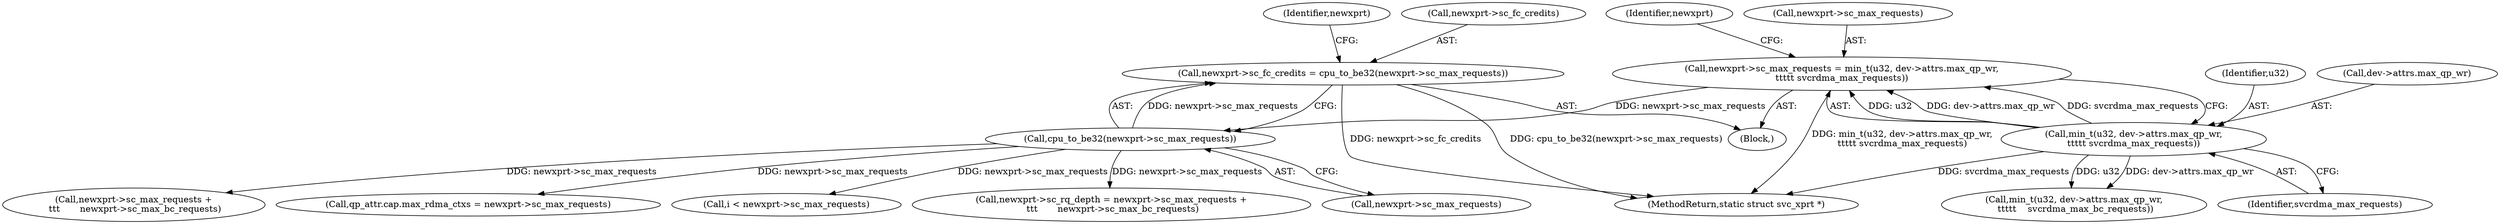 digraph "0_linux_c70422f760c120480fee4de6c38804c72aa26bc1_44@pointer" {
"1000244" [label="(Call,newxprt->sc_fc_credits = cpu_to_be32(newxprt->sc_max_requests))"];
"1000248" [label="(Call,cpu_to_be32(newxprt->sc_max_requests))"];
"1000232" [label="(Call,newxprt->sc_max_requests = min_t(u32, dev->attrs.max_qp_wr,\n\t\t\t\t\t svcrdma_max_requests))"];
"1000236" [label="(Call,min_t(u32, dev->attrs.max_qp_wr,\n\t\t\t\t\t svcrdma_max_requests))"];
"1000268" [label="(Call,newxprt->sc_max_requests +\n \t\t\t       newxprt->sc_max_bc_requests)"];
"1000817" [label="(MethodReturn,static struct svc_xprt *)"];
"1000237" [label="(Identifier,u32)"];
"1000244" [label="(Call,newxprt->sc_fc_credits = cpu_to_be32(newxprt->sc_max_requests))"];
"1000405" [label="(Call,qp_attr.cap.max_rdma_ctxs = newxprt->sc_max_requests)"];
"1000608" [label="(Call,i < newxprt->sc_max_requests)"];
"1000238" [label="(Call,dev->attrs.max_qp_wr)"];
"1000232" [label="(Call,newxprt->sc_max_requests = min_t(u32, dev->attrs.max_qp_wr,\n\t\t\t\t\t svcrdma_max_requests))"];
"1000264" [label="(Call,newxprt->sc_rq_depth = newxprt->sc_max_requests +\n \t\t\t       newxprt->sc_max_bc_requests)"];
"1000246" [label="(Identifier,newxprt)"];
"1000113" [label="(Block,)"];
"1000236" [label="(Call,min_t(u32, dev->attrs.max_qp_wr,\n\t\t\t\t\t svcrdma_max_requests))"];
"1000248" [label="(Call,cpu_to_be32(newxprt->sc_max_requests))"];
"1000233" [label="(Call,newxprt->sc_max_requests)"];
"1000254" [label="(Identifier,newxprt)"];
"1000243" [label="(Identifier,svcrdma_max_requests)"];
"1000249" [label="(Call,newxprt->sc_max_requests)"];
"1000256" [label="(Call,min_t(u32, dev->attrs.max_qp_wr,\n \t\t\t\t\t    svcrdma_max_bc_requests))"];
"1000245" [label="(Call,newxprt->sc_fc_credits)"];
"1000244" -> "1000113"  [label="AST: "];
"1000244" -> "1000248"  [label="CFG: "];
"1000245" -> "1000244"  [label="AST: "];
"1000248" -> "1000244"  [label="AST: "];
"1000254" -> "1000244"  [label="CFG: "];
"1000244" -> "1000817"  [label="DDG: cpu_to_be32(newxprt->sc_max_requests)"];
"1000244" -> "1000817"  [label="DDG: newxprt->sc_fc_credits"];
"1000248" -> "1000244"  [label="DDG: newxprt->sc_max_requests"];
"1000248" -> "1000249"  [label="CFG: "];
"1000249" -> "1000248"  [label="AST: "];
"1000232" -> "1000248"  [label="DDG: newxprt->sc_max_requests"];
"1000248" -> "1000264"  [label="DDG: newxprt->sc_max_requests"];
"1000248" -> "1000268"  [label="DDG: newxprt->sc_max_requests"];
"1000248" -> "1000405"  [label="DDG: newxprt->sc_max_requests"];
"1000248" -> "1000608"  [label="DDG: newxprt->sc_max_requests"];
"1000232" -> "1000113"  [label="AST: "];
"1000232" -> "1000236"  [label="CFG: "];
"1000233" -> "1000232"  [label="AST: "];
"1000236" -> "1000232"  [label="AST: "];
"1000246" -> "1000232"  [label="CFG: "];
"1000232" -> "1000817"  [label="DDG: min_t(u32, dev->attrs.max_qp_wr,\n\t\t\t\t\t svcrdma_max_requests)"];
"1000236" -> "1000232"  [label="DDG: u32"];
"1000236" -> "1000232"  [label="DDG: dev->attrs.max_qp_wr"];
"1000236" -> "1000232"  [label="DDG: svcrdma_max_requests"];
"1000236" -> "1000243"  [label="CFG: "];
"1000237" -> "1000236"  [label="AST: "];
"1000238" -> "1000236"  [label="AST: "];
"1000243" -> "1000236"  [label="AST: "];
"1000236" -> "1000817"  [label="DDG: svcrdma_max_requests"];
"1000236" -> "1000256"  [label="DDG: u32"];
"1000236" -> "1000256"  [label="DDG: dev->attrs.max_qp_wr"];
}
